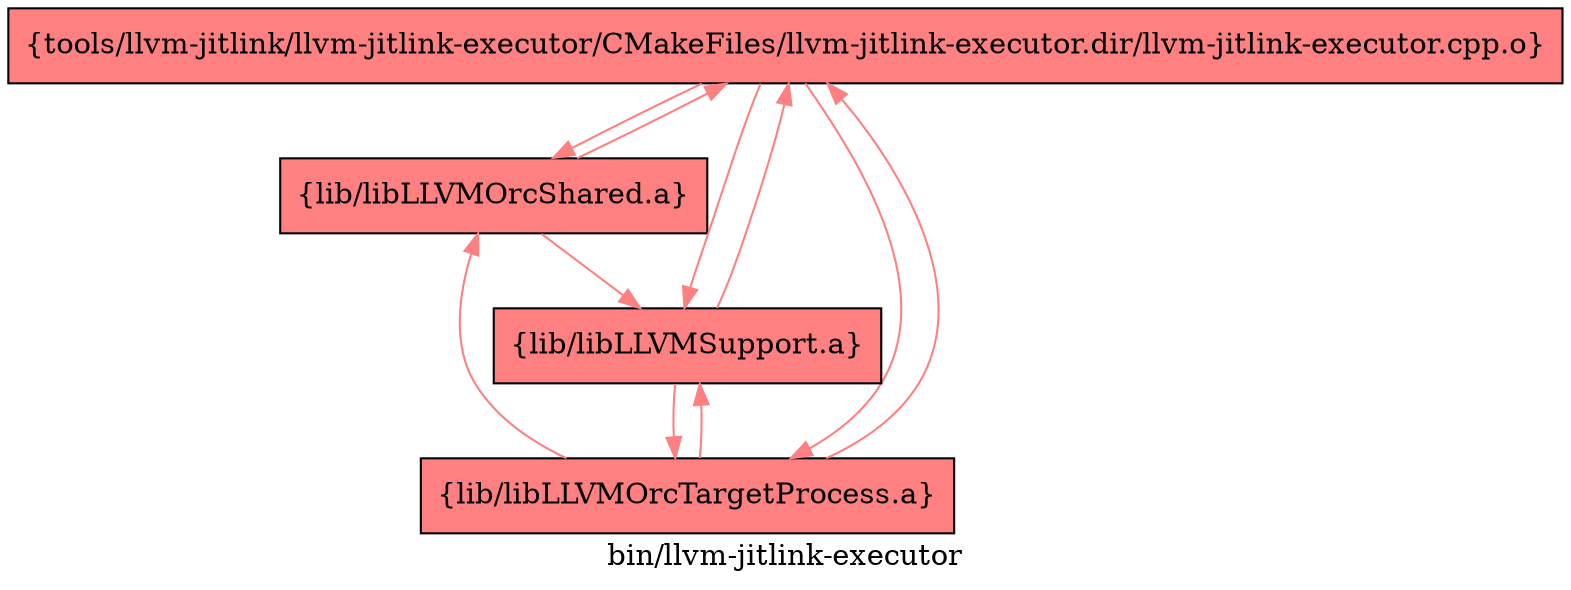 digraph "bin/llvm-jitlink-executor" {
	label="bin/llvm-jitlink-executor";
	{ rank=same; Node0x55cb1a487068;  }

	Node0x55cb1a487068 [shape=record,shape=box,style=filled,fillcolor="1.000000 0.5 1",group=1,label="{tools/llvm-jitlink/llvm-jitlink-executor/CMakeFiles/llvm-jitlink-executor.dir/llvm-jitlink-executor.cpp.o}"];
	Node0x55cb1a487068 -> Node0x55cb1a4853a8[color="1.000000 0.5 1"];
	Node0x55cb1a487068 -> Node0x55cb1a487838[color="1.000000 0.5 1"];
	Node0x55cb1a487068 -> Node0x55cb1a487388[color="1.000000 0.5 1"];
	Node0x55cb1a4853a8 [shape=record,shape=box,style=filled,fillcolor="1.000000 0.5 1",group=1,label="{lib/libLLVMOrcShared.a}"];
	Node0x55cb1a4853a8 -> Node0x55cb1a487068[color="1.000000 0.5 1"];
	Node0x55cb1a4853a8 -> Node0x55cb1a487388[color="1.000000 0.5 1"];
	Node0x55cb1a487838 [shape=record,shape=box,style=filled,fillcolor="1.000000 0.5 1",group=1,label="{lib/libLLVMOrcTargetProcess.a}"];
	Node0x55cb1a487838 -> Node0x55cb1a4853a8[color="1.000000 0.5 1"];
	Node0x55cb1a487838 -> Node0x55cb1a487388[color="1.000000 0.5 1"];
	Node0x55cb1a487838 -> Node0x55cb1a487068[color="1.000000 0.5 1"];
	Node0x55cb1a487388 [shape=record,shape=box,style=filled,fillcolor="1.000000 0.5 1",group=1,label="{lib/libLLVMSupport.a}"];
	Node0x55cb1a487388 -> Node0x55cb1a487068[color="1.000000 0.5 1"];
	Node0x55cb1a487388 -> Node0x55cb1a487838[color="1.000000 0.5 1"];
}
